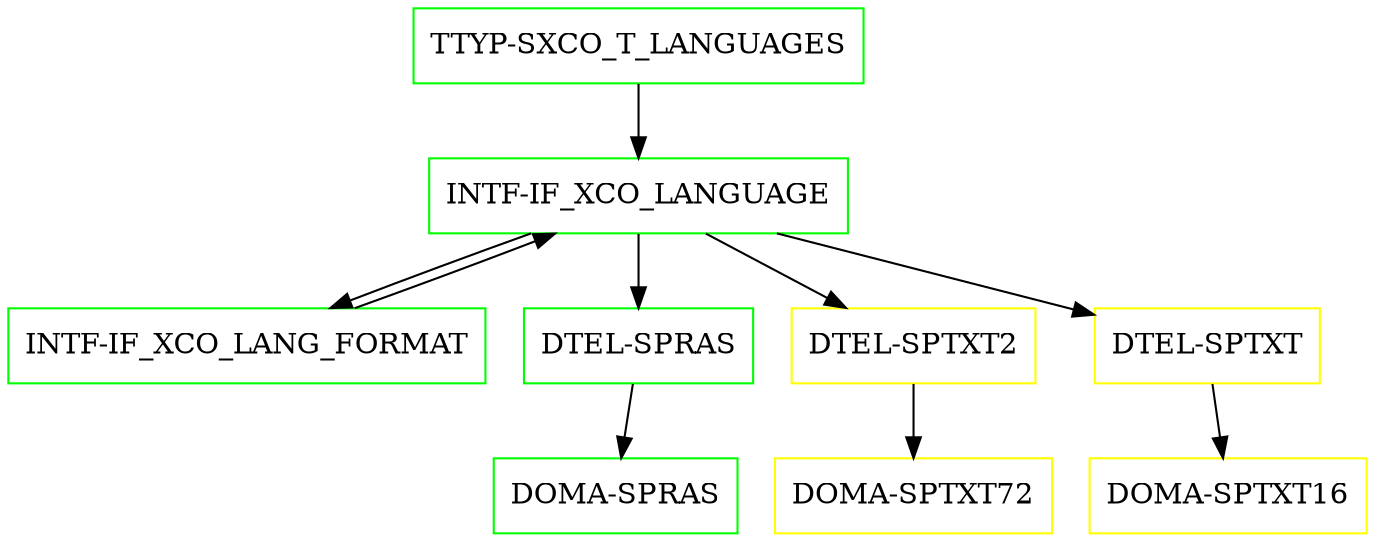 digraph G {
  "TTYP-SXCO_T_LANGUAGES" [shape=box,color=green];
  "INTF-IF_XCO_LANGUAGE" [shape=box,color=green,URL="./INTF_IF_XCO_LANGUAGE.html"];
  "INTF-IF_XCO_LANG_FORMAT" [shape=box,color=green,URL="./INTF_IF_XCO_LANG_FORMAT.html"];
  "DTEL-SPRAS" [shape=box,color=green,URL="./DTEL_SPRAS.html"];
  "DOMA-SPRAS" [shape=box,color=green,URL="./DOMA_SPRAS.html"];
  "DTEL-SPTXT2" [shape=box,color=yellow,URL="./DTEL_SPTXT2.html"];
  "DOMA-SPTXT72" [shape=box,color=yellow,URL="./DOMA_SPTXT72.html"];
  "DTEL-SPTXT" [shape=box,color=yellow,URL="./DTEL_SPTXT.html"];
  "DOMA-SPTXT16" [shape=box,color=yellow,URL="./DOMA_SPTXT16.html"];
  "TTYP-SXCO_T_LANGUAGES" -> "INTF-IF_XCO_LANGUAGE";
  "INTF-IF_XCO_LANGUAGE" -> "DTEL-SPTXT";
  "INTF-IF_XCO_LANGUAGE" -> "DTEL-SPTXT2";
  "INTF-IF_XCO_LANGUAGE" -> "DTEL-SPRAS";
  "INTF-IF_XCO_LANGUAGE" -> "INTF-IF_XCO_LANG_FORMAT";
  "INTF-IF_XCO_LANG_FORMAT" -> "INTF-IF_XCO_LANGUAGE";
  "DTEL-SPRAS" -> "DOMA-SPRAS";
  "DTEL-SPTXT2" -> "DOMA-SPTXT72";
  "DTEL-SPTXT" -> "DOMA-SPTXT16";
}
